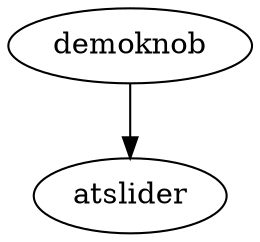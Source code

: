 /* Created by mdot for Matlab */
digraph m2html {
  demoknob -> atslider;

  atslider [URL="atslider.html"];
  demoknob [URL="demoknob.html"];
}